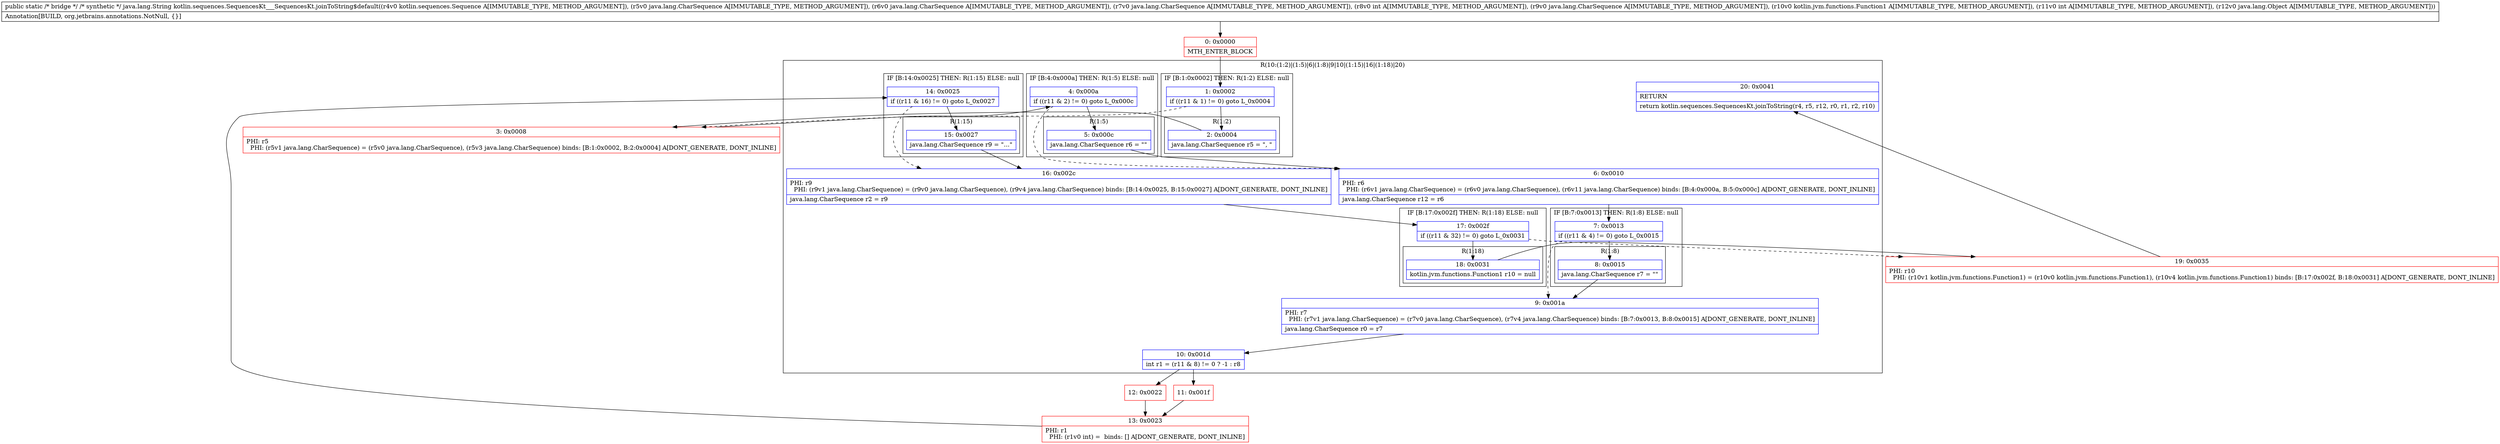 digraph "CFG forkotlin.sequences.SequencesKt___SequencesKt.joinToString$default(Lkotlin\/sequences\/Sequence;Ljava\/lang\/CharSequence;Ljava\/lang\/CharSequence;Ljava\/lang\/CharSequence;ILjava\/lang\/CharSequence;Lkotlin\/jvm\/functions\/Function1;ILjava\/lang\/Object;)Ljava\/lang\/String;" {
subgraph cluster_Region_1272540193 {
label = "R(10:(1:2)|(1:5)|6|(1:8)|9|10|(1:15)|16|(1:18)|20)";
node [shape=record,color=blue];
subgraph cluster_IfRegion_1947490287 {
label = "IF [B:1:0x0002] THEN: R(1:2) ELSE: null";
node [shape=record,color=blue];
Node_1 [shape=record,label="{1\:\ 0x0002|if ((r11 & 1) != 0) goto L_0x0004\l}"];
subgraph cluster_Region_1504814956 {
label = "R(1:2)";
node [shape=record,color=blue];
Node_2 [shape=record,label="{2\:\ 0x0004|java.lang.CharSequence r5 = \", \"\l}"];
}
}
subgraph cluster_IfRegion_1441018155 {
label = "IF [B:4:0x000a] THEN: R(1:5) ELSE: null";
node [shape=record,color=blue];
Node_4 [shape=record,label="{4\:\ 0x000a|if ((r11 & 2) != 0) goto L_0x000c\l}"];
subgraph cluster_Region_1425835222 {
label = "R(1:5)";
node [shape=record,color=blue];
Node_5 [shape=record,label="{5\:\ 0x000c|java.lang.CharSequence r6 = \"\"\l}"];
}
}
Node_6 [shape=record,label="{6\:\ 0x0010|PHI: r6 \l  PHI: (r6v1 java.lang.CharSequence) = (r6v0 java.lang.CharSequence), (r6v11 java.lang.CharSequence) binds: [B:4:0x000a, B:5:0x000c] A[DONT_GENERATE, DONT_INLINE]\l|java.lang.CharSequence r12 = r6\l}"];
subgraph cluster_IfRegion_33626761 {
label = "IF [B:7:0x0013] THEN: R(1:8) ELSE: null";
node [shape=record,color=blue];
Node_7 [shape=record,label="{7\:\ 0x0013|if ((r11 & 4) != 0) goto L_0x0015\l}"];
subgraph cluster_Region_1457473378 {
label = "R(1:8)";
node [shape=record,color=blue];
Node_8 [shape=record,label="{8\:\ 0x0015|java.lang.CharSequence r7 = \"\"\l}"];
}
}
Node_9 [shape=record,label="{9\:\ 0x001a|PHI: r7 \l  PHI: (r7v1 java.lang.CharSequence) = (r7v0 java.lang.CharSequence), (r7v4 java.lang.CharSequence) binds: [B:7:0x0013, B:8:0x0015] A[DONT_GENERATE, DONT_INLINE]\l|java.lang.CharSequence r0 = r7\l}"];
Node_10 [shape=record,label="{10\:\ 0x001d|int r1 = (r11 & 8) != 0 ? \-1 : r8\l}"];
subgraph cluster_IfRegion_583424507 {
label = "IF [B:14:0x0025] THEN: R(1:15) ELSE: null";
node [shape=record,color=blue];
Node_14 [shape=record,label="{14\:\ 0x0025|if ((r11 & 16) != 0) goto L_0x0027\l}"];
subgraph cluster_Region_304915265 {
label = "R(1:15)";
node [shape=record,color=blue];
Node_15 [shape=record,label="{15\:\ 0x0027|java.lang.CharSequence r9 = \"...\"\l}"];
}
}
Node_16 [shape=record,label="{16\:\ 0x002c|PHI: r9 \l  PHI: (r9v1 java.lang.CharSequence) = (r9v0 java.lang.CharSequence), (r9v4 java.lang.CharSequence) binds: [B:14:0x0025, B:15:0x0027] A[DONT_GENERATE, DONT_INLINE]\l|java.lang.CharSequence r2 = r9\l}"];
subgraph cluster_IfRegion_410203871 {
label = "IF [B:17:0x002f] THEN: R(1:18) ELSE: null";
node [shape=record,color=blue];
Node_17 [shape=record,label="{17\:\ 0x002f|if ((r11 & 32) != 0) goto L_0x0031\l}"];
subgraph cluster_Region_884704996 {
label = "R(1:18)";
node [shape=record,color=blue];
Node_18 [shape=record,label="{18\:\ 0x0031|kotlin.jvm.functions.Function1 r10 = null\l}"];
}
}
Node_20 [shape=record,label="{20\:\ 0x0041|RETURN\l|return kotlin.sequences.SequencesKt.joinToString(r4, r5, r12, r0, r1, r2, r10)\l}"];
}
Node_0 [shape=record,color=red,label="{0\:\ 0x0000|MTH_ENTER_BLOCK\l}"];
Node_3 [shape=record,color=red,label="{3\:\ 0x0008|PHI: r5 \l  PHI: (r5v1 java.lang.CharSequence) = (r5v0 java.lang.CharSequence), (r5v3 java.lang.CharSequence) binds: [B:1:0x0002, B:2:0x0004] A[DONT_GENERATE, DONT_INLINE]\l}"];
Node_11 [shape=record,color=red,label="{11\:\ 0x001f}"];
Node_12 [shape=record,color=red,label="{12\:\ 0x0022}"];
Node_13 [shape=record,color=red,label="{13\:\ 0x0023|PHI: r1 \l  PHI: (r1v0 int) =  binds: [] A[DONT_GENERATE, DONT_INLINE]\l}"];
Node_19 [shape=record,color=red,label="{19\:\ 0x0035|PHI: r10 \l  PHI: (r10v1 kotlin.jvm.functions.Function1) = (r10v0 kotlin.jvm.functions.Function1), (r10v4 kotlin.jvm.functions.Function1) binds: [B:17:0x002f, B:18:0x0031] A[DONT_GENERATE, DONT_INLINE]\l}"];
MethodNode[shape=record,label="{public static \/* bridge *\/ \/* synthetic *\/ java.lang.String kotlin.sequences.SequencesKt___SequencesKt.joinToString$default((r4v0 kotlin.sequences.Sequence A[IMMUTABLE_TYPE, METHOD_ARGUMENT]), (r5v0 java.lang.CharSequence A[IMMUTABLE_TYPE, METHOD_ARGUMENT]), (r6v0 java.lang.CharSequence A[IMMUTABLE_TYPE, METHOD_ARGUMENT]), (r7v0 java.lang.CharSequence A[IMMUTABLE_TYPE, METHOD_ARGUMENT]), (r8v0 int A[IMMUTABLE_TYPE, METHOD_ARGUMENT]), (r9v0 java.lang.CharSequence A[IMMUTABLE_TYPE, METHOD_ARGUMENT]), (r10v0 kotlin.jvm.functions.Function1 A[IMMUTABLE_TYPE, METHOD_ARGUMENT]), (r11v0 int A[IMMUTABLE_TYPE, METHOD_ARGUMENT]), (r12v0 java.lang.Object A[IMMUTABLE_TYPE, METHOD_ARGUMENT]))  | Annotation[BUILD, org.jetbrains.annotations.NotNull, \{\}]\l}"];
MethodNode -> Node_0;
Node_1 -> Node_2;
Node_1 -> Node_3[style=dashed];
Node_2 -> Node_3;
Node_4 -> Node_5;
Node_4 -> Node_6[style=dashed];
Node_5 -> Node_6;
Node_6 -> Node_7;
Node_7 -> Node_8;
Node_7 -> Node_9[style=dashed];
Node_8 -> Node_9;
Node_9 -> Node_10;
Node_10 -> Node_11;
Node_10 -> Node_12;
Node_14 -> Node_15;
Node_14 -> Node_16[style=dashed];
Node_15 -> Node_16;
Node_16 -> Node_17;
Node_17 -> Node_18;
Node_17 -> Node_19[style=dashed];
Node_18 -> Node_19;
Node_0 -> Node_1;
Node_3 -> Node_4;
Node_11 -> Node_13;
Node_12 -> Node_13;
Node_13 -> Node_14;
Node_19 -> Node_20;
}

